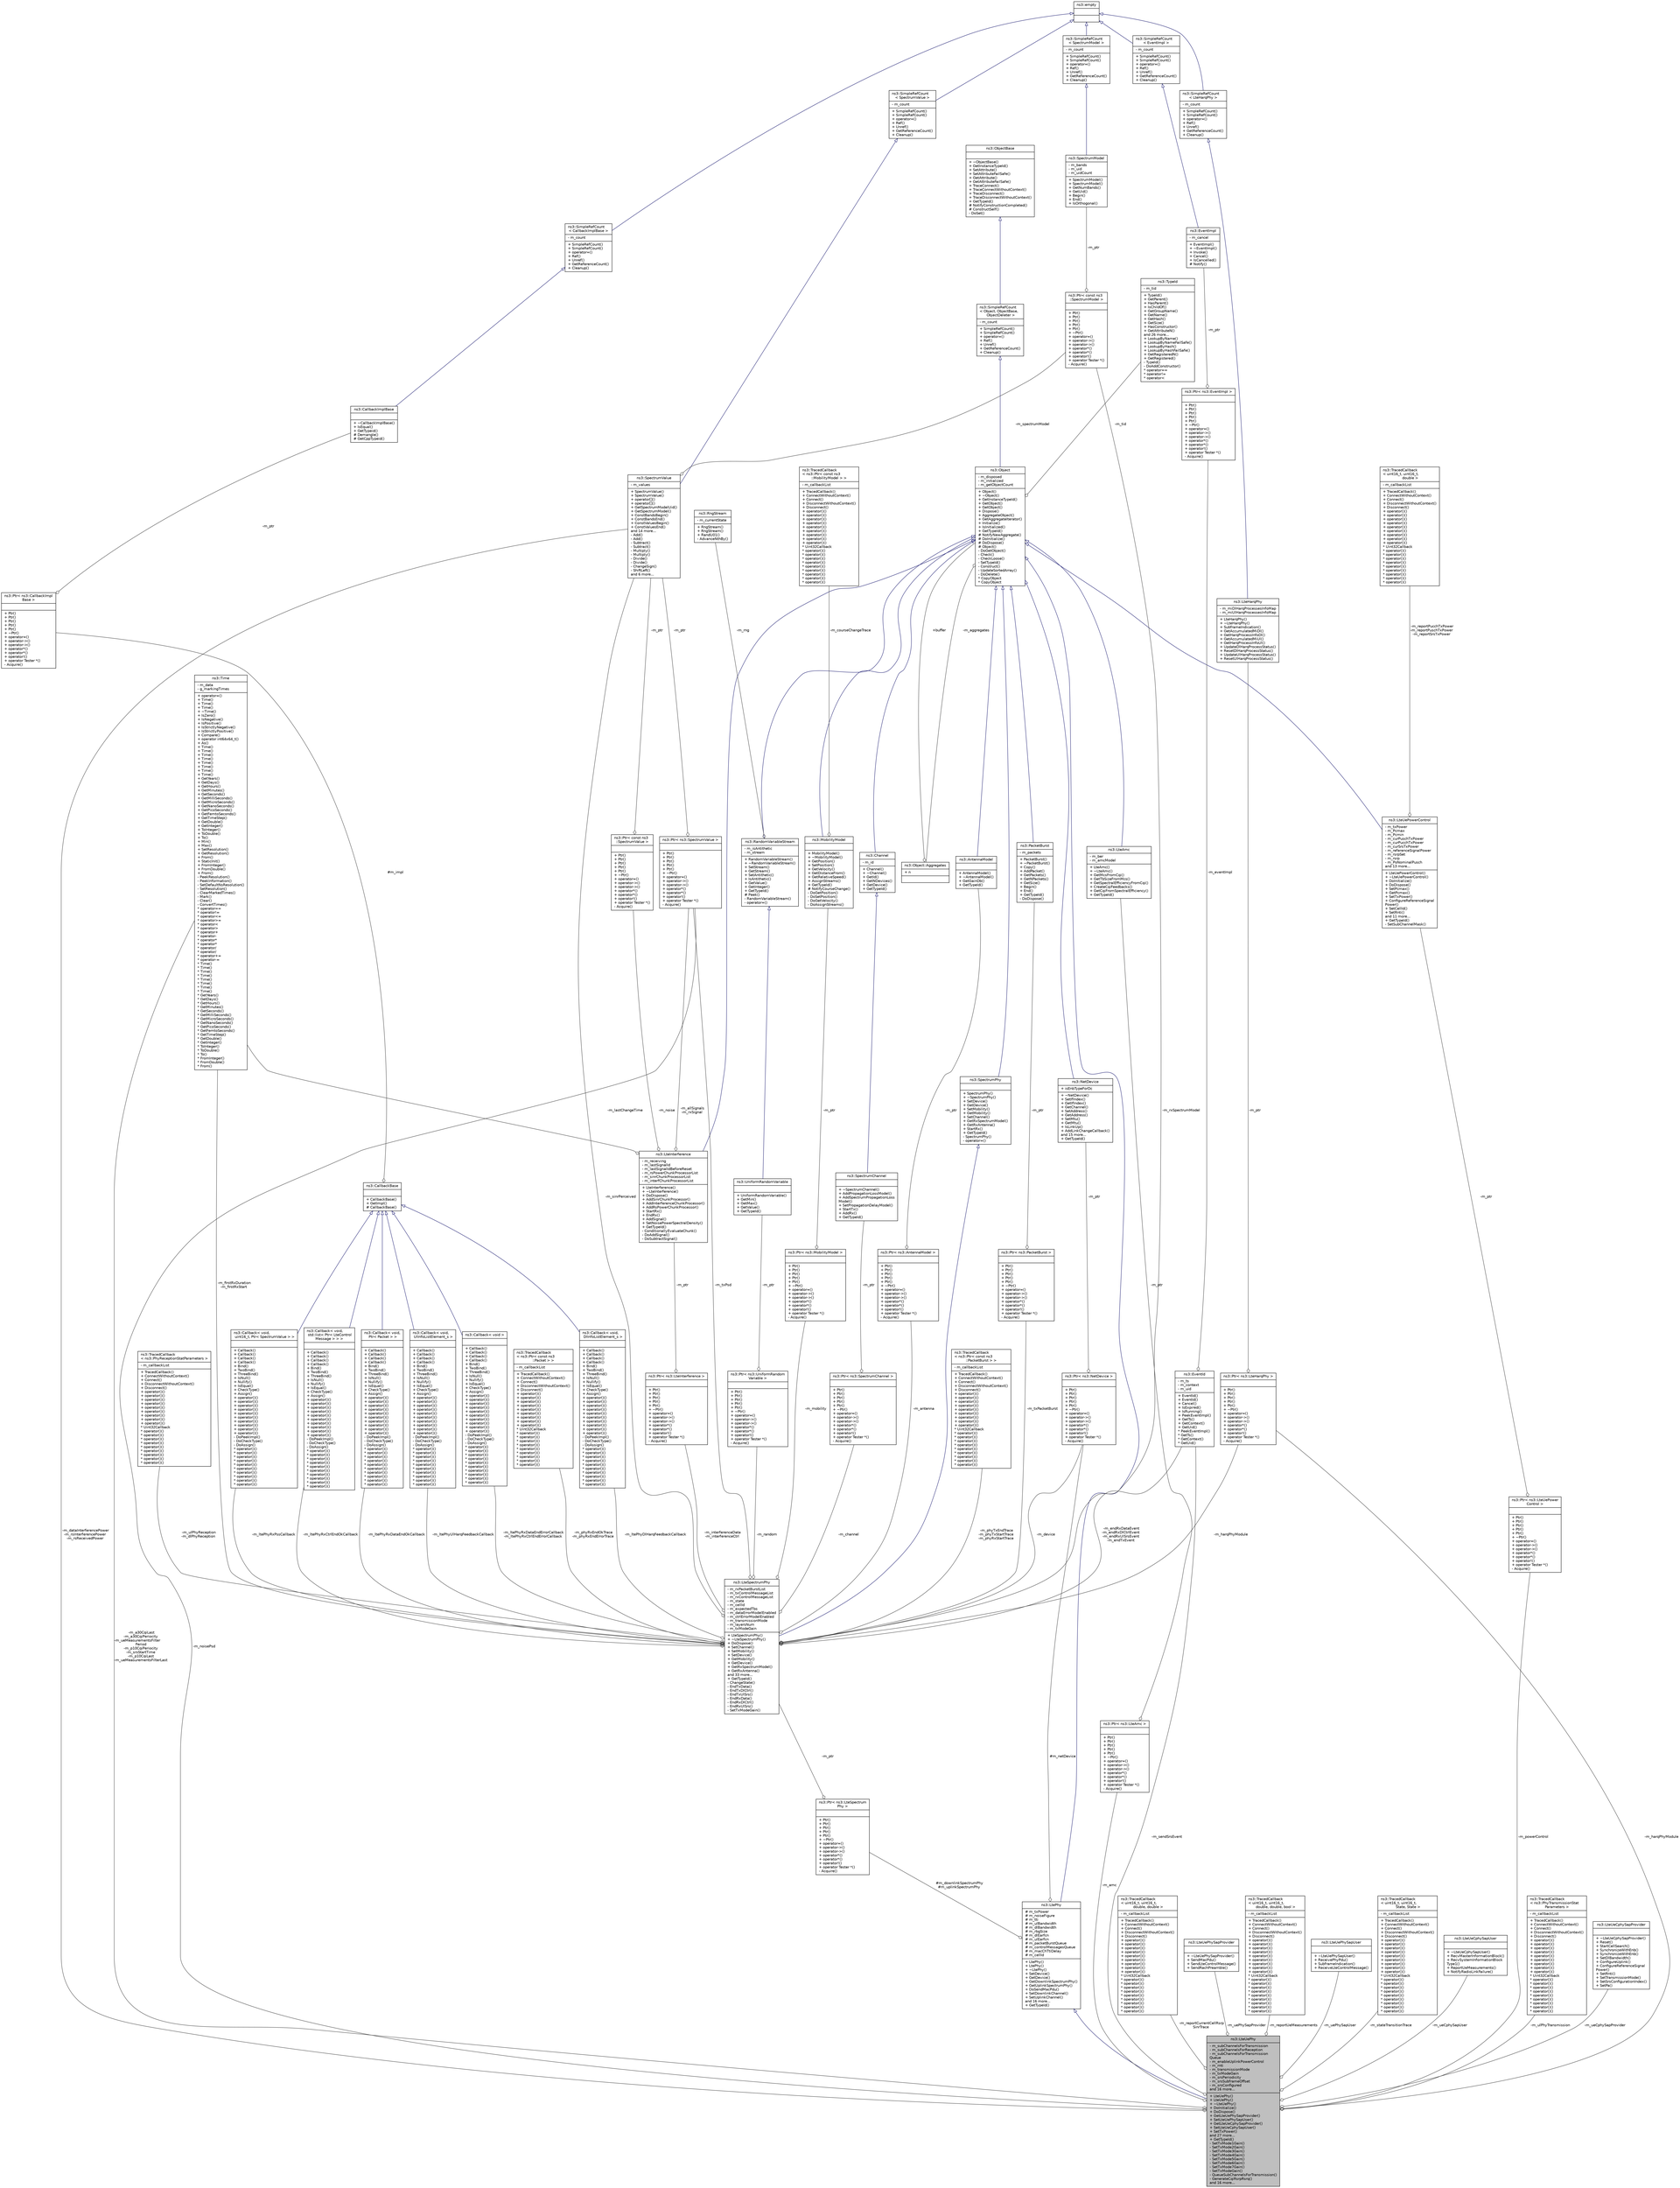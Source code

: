 digraph "ns3::LteUePhy"
{
  edge [fontname="Helvetica",fontsize="10",labelfontname="Helvetica",labelfontsize="10"];
  node [fontname="Helvetica",fontsize="10",shape=record];
  Node1 [label="{ns3::LteUePhy\n|- m_subChannelsForTransmission\l- m_subChannelsForReception\l- m_subChannelsForTransmission\lQueue\l- m_enableUplinkPowerControl\l- m_rnti\l- m_transmissionMode\l- m_txModeGain\l- m_srsPeriodicity\l- m_srsSubframeOffset\l- m_srsConfigured\land 16 more...\l|+ LteUePhy()\l+ LteUePhy()\l+ ~LteUePhy()\l+ DoInitialize()\l+ DoDispose()\l+ GetLteUePhySapProvider()\l+ SetLteUePhySapUser()\l+ GetLteUeCphySapProvider()\l+ SetLteUeCphySapUser()\l+ SetTxPower()\land 27 more...\l+ GetTypeId()\l- SetTxMode1Gain()\l- SetTxMode2Gain()\l- SetTxMode3Gain()\l- SetTxMode4Gain()\l- SetTxMode5Gain()\l- SetTxMode6Gain()\l- SetTxMode7Gain()\l- SetTxModeGain()\l- QueueSubChannelsForTransmission()\l- GenerateCqiRsrpRsrq()\land 16 more...\l}",height=0.2,width=0.4,color="black", fillcolor="grey75", style="filled", fontcolor="black"];
  Node2 -> Node1 [dir="back",color="midnightblue",fontsize="10",style="solid",arrowtail="onormal"];
  Node2 [label="{ns3::LtePhy\n|# m_txPower\l# m_noiseFigure\l# m_tti\l# m_ulBandwidth\l# m_dlBandwidth\l# m_rbgSize\l# m_dlEarfcn\l# m_ulEarfcn\l# m_packetBurstQueue\l# m_controlMessagesQueue\l# m_macChTtiDelay\l# m_cellId\l|+ LtePhy()\l+ LtePhy()\l+ ~LtePhy()\l+ SetDevice()\l+ GetDevice()\l+ GetDownlinkSpectrumPhy()\l+ GetUplinkSpectrumPhy()\l+ DoSendMacPdu()\l+ SetDownlinkChannel()\l+ SetUplinkChannel()\land 16 more...\l+ GetTypeId()\l}",height=0.2,width=0.4,color="black", fillcolor="white", style="filled",URL="$d5/d66/classns3_1_1LtePhy.html"];
  Node3 -> Node2 [dir="back",color="midnightblue",fontsize="10",style="solid",arrowtail="onormal"];
  Node3 [label="{ns3::Object\n|- m_disposed\l- m_initialized\l- m_getObjectCount\l|+ Object()\l+ ~Object()\l+ GetInstanceTypeId()\l+ GetObject()\l+ GetObject()\l+ Dispose()\l+ AggregateObject()\l+ GetAggregateIterator()\l+ Initialize()\l+ IsInitialized()\l+ GetTypeId()\l# NotifyNewAggregate()\l# DoInitialize()\l# DoDispose()\l# Object()\l- DoGetObject()\l- Check()\l- CheckLoose()\l- SetTypeId()\l- Construct()\l- UpdateSortedArray()\l- DoDelete()\l* CopyObject\l* CopyObject\l}",height=0.2,width=0.4,color="black", fillcolor="white", style="filled",URL="$d9/d77/classns3_1_1Object.html",tooltip="A base class which provides memory management and object aggregation. "];
  Node4 -> Node3 [dir="back",color="midnightblue",fontsize="10",style="solid",arrowtail="onormal"];
  Node4 [label="{ns3::SimpleRefCount\l\< Object, ObjectBase,\l ObjectDeleter \>\n|- m_count\l|+ SimpleRefCount()\l+ SimpleRefCount()\l+ operator=()\l+ Ref()\l+ Unref()\l+ GetReferenceCount()\l+ Cleanup()\l}",height=0.2,width=0.4,color="black", fillcolor="white", style="filled",URL="$da/da1/classns3_1_1SimpleRefCount.html"];
  Node5 -> Node4 [dir="back",color="midnightblue",fontsize="10",style="solid",arrowtail="onormal"];
  Node5 [label="{ns3::ObjectBase\n||+ ~ObjectBase()\l+ GetInstanceTypeId()\l+ SetAttribute()\l+ SetAttributeFailSafe()\l+ GetAttribute()\l+ GetAttributeFailSafe()\l+ TraceConnect()\l+ TraceConnectWithoutContext()\l+ TraceDisconnect()\l+ TraceDisconnectWithoutContext()\l+ GetTypeId()\l# NotifyConstructionCompleted()\l# ConstructSelf()\l- DoSet()\l}",height=0.2,width=0.4,color="black", fillcolor="white", style="filled",URL="$d2/dac/classns3_1_1ObjectBase.html",tooltip="Anchor the ns-3 type and attribute system. "];
  Node6 -> Node3 [color="grey25",fontsize="10",style="solid",label=" -m_tid" ,arrowhead="odiamond"];
  Node6 [label="{ns3::TypeId\n|- m_tid\l|+ TypeId()\l+ GetParent()\l+ HasParent()\l+ IsChildOf()\l+ GetGroupName()\l+ GetName()\l+ GetHash()\l+ GetSize()\l+ HasConstructor()\l+ GetAttributeN()\land 26 more...\l+ LookupByName()\l+ LookupByNameFailSafe()\l+ LookupByHash()\l+ LookupByHashFailSafe()\l+ GetRegisteredN()\l+ GetRegistered()\l- TypeId()\l- DoAddConstructor()\l* operator==\l* operator!=\l* operator\<\l}",height=0.2,width=0.4,color="black", fillcolor="white", style="filled",URL="$d6/d11/classns3_1_1TypeId.html",tooltip="a unique identifier for an interface. "];
  Node7 -> Node3 [color="grey25",fontsize="10",style="solid",label=" -m_aggregates" ,arrowhead="odiamond"];
  Node7 [label="{ns3::Object::Aggregates\n|+ n\l|}",height=0.2,width=0.4,color="black", fillcolor="white", style="filled",URL="$d5/de9/structns3_1_1Object_1_1Aggregates.html"];
  Node3 -> Node7 [color="grey25",fontsize="10",style="solid",label=" +buffer" ,arrowhead="odiamond"];
  Node8 -> Node2 [color="grey25",fontsize="10",style="solid",label=" #m_downlinkSpectrumPhy\n#m_uplinkSpectrumPhy" ,arrowhead="odiamond"];
  Node8 [label="{ns3::Ptr\< ns3::LteSpectrum\lPhy \>\n||+ Ptr()\l+ Ptr()\l+ Ptr()\l+ Ptr()\l+ Ptr()\l+ ~Ptr()\l+ operator=()\l+ operator-\>()\l+ operator-\>()\l+ operator*()\l+ operator*()\l+ operator!()\l+ operator Tester *()\l- Acquire()\l}",height=0.2,width=0.4,color="black", fillcolor="white", style="filled",URL="$dc/d90/classns3_1_1Ptr.html"];
  Node9 -> Node8 [color="grey25",fontsize="10",style="solid",label=" -m_ptr" ,arrowhead="odiamond"];
  Node9 [label="{ns3::LteSpectrumPhy\n|- m_rxPacketBurstList\l- m_txControlMessageList\l- m_rxControlMessageList\l- m_state\l- m_cellId\l- m_expectedTbs\l- m_dataErrorModelEnabled\l- m_ctrlErrorModelEnabled\l- m_transmissionMode\l- m_layersNum\l- m_txModeGain\l|+ LteSpectrumPhy()\l+ ~LteSpectrumPhy()\l+ DoDispose()\l+ SetChannel()\l+ SetMobility()\l+ SetDevice()\l+ GetMobility()\l+ GetDevice()\l+ GetRxSpectrumModel()\l+ GetRxAntenna()\land 33 more...\l+ GetTypeId()\l- ChangeState()\l- EndTxData()\l- EndTxDlCtrl()\l- EndTxUlSrs()\l- EndRxData()\l- EndRxDlCtrl()\l- EndRxUlSrs()\l- SetTxModeGain()\l}",height=0.2,width=0.4,color="black", fillcolor="white", style="filled",URL="$de/def/classns3_1_1LteSpectrumPhy.html"];
  Node10 -> Node9 [dir="back",color="midnightblue",fontsize="10",style="solid",arrowtail="onormal"];
  Node10 [label="{ns3::SpectrumPhy\n||+ SpectrumPhy()\l+ ~SpectrumPhy()\l+ SetDevice()\l+ GetDevice()\l+ SetMobility()\l+ GetMobility()\l+ SetChannel()\l+ GetRxSpectrumModel()\l+ GetRxAntenna()\l+ StartRx()\l+ GetTypeId()\l- SpectrumPhy()\l- operator=()\l}",height=0.2,width=0.4,color="black", fillcolor="white", style="filled",URL="$d0/d12/classns3_1_1SpectrumPhy.html"];
  Node3 -> Node10 [dir="back",color="midnightblue",fontsize="10",style="solid",arrowtail="onormal"];
  Node11 -> Node9 [color="grey25",fontsize="10",style="solid",label=" -m_phyRxEndOkTrace\n-m_phyRxEndErrorTrace" ,arrowhead="odiamond"];
  Node11 [label="{ns3::TracedCallback\l\< ns3::Ptr\< const ns3\l::Packet \> \>\n|- m_callbackList\l|+ TracedCallback()\l+ ConnectWithoutContext()\l+ Connect()\l+ DisconnectWithoutContext()\l+ Disconnect()\l+ operator()()\l+ operator()()\l+ operator()()\l+ operator()()\l+ operator()()\l+ operator()()\l+ operator()()\l+ operator()()\l+ operator()()\l* Uint32Callback\l* operator()()\l* operator()()\l* operator()()\l* operator()()\l* operator()()\l* operator()()\l* operator()()\l* operator()()\l* operator()()\l}",height=0.2,width=0.4,color="black", fillcolor="white", style="filled",URL="$df/dec/classns3_1_1TracedCallback.html"];
  Node12 -> Node9 [color="grey25",fontsize="10",style="solid",label=" -m_channel" ,arrowhead="odiamond"];
  Node12 [label="{ns3::Ptr\< ns3::SpectrumChannel \>\n||+ Ptr()\l+ Ptr()\l+ Ptr()\l+ Ptr()\l+ Ptr()\l+ ~Ptr()\l+ operator=()\l+ operator-\>()\l+ operator-\>()\l+ operator*()\l+ operator*()\l+ operator!()\l+ operator Tester *()\l- Acquire()\l}",height=0.2,width=0.4,color="black", fillcolor="white", style="filled",URL="$dc/d90/classns3_1_1Ptr.html"];
  Node13 -> Node12 [color="grey25",fontsize="10",style="solid",label=" -m_ptr" ,arrowhead="odiamond"];
  Node13 [label="{ns3::SpectrumChannel\n||+ ~SpectrumChannel()\l+ AddPropagationLossModel()\l+ AddSpectrumPropagationLoss\lModel()\l+ SetPropagationDelayModel()\l+ StartTx()\l+ AddRx()\l+ GetTypeId()\l}",height=0.2,width=0.4,color="black", fillcolor="white", style="filled",URL="$d9/d59/classns3_1_1SpectrumChannel.html"];
  Node14 -> Node13 [dir="back",color="midnightblue",fontsize="10",style="solid",arrowtail="onormal"];
  Node14 [label="{ns3::Channel\n|- m_id\l|+ Channel()\l+ ~Channel()\l+ GetId()\l+ GetNDevices()\l+ GetDevice()\l+ GetTypeId()\l}",height=0.2,width=0.4,color="black", fillcolor="white", style="filled",URL="$d4/d67/classns3_1_1Channel.html",tooltip="Abstract Channel Base Class. "];
  Node3 -> Node14 [dir="back",color="midnightblue",fontsize="10",style="solid",arrowtail="onormal"];
  Node15 -> Node9 [color="grey25",fontsize="10",style="solid",label=" -m_mobility" ,arrowhead="odiamond"];
  Node15 [label="{ns3::Ptr\< ns3::MobilityModel \>\n||+ Ptr()\l+ Ptr()\l+ Ptr()\l+ Ptr()\l+ Ptr()\l+ ~Ptr()\l+ operator=()\l+ operator-\>()\l+ operator-\>()\l+ operator*()\l+ operator*()\l+ operator!()\l+ operator Tester *()\l- Acquire()\l}",height=0.2,width=0.4,color="black", fillcolor="white", style="filled",URL="$dc/d90/classns3_1_1Ptr.html"];
  Node16 -> Node15 [color="grey25",fontsize="10",style="solid",label=" -m_ptr" ,arrowhead="odiamond"];
  Node16 [label="{ns3::MobilityModel\n||+ MobilityModel()\l+ ~MobilityModel()\l+ GetPosition()\l+ SetPosition()\l+ GetVelocity()\l+ GetDistanceFrom()\l+ GetRelativeSpeed()\l+ AssignStreams()\l+ GetTypeId()\l# NotifyCourseChange()\l- DoGetPosition()\l- DoSetPosition()\l- DoGetVelocity()\l- DoAssignStreams()\l}",height=0.2,width=0.4,color="black", fillcolor="white", style="filled",URL="$d4/dc5/classns3_1_1MobilityModel.html",tooltip="Keep track of the current position and velocity of an object. "];
  Node3 -> Node16 [dir="back",color="midnightblue",fontsize="10",style="solid",arrowtail="onormal"];
  Node17 -> Node16 [color="grey25",fontsize="10",style="solid",label=" -m_courseChangeTrace" ,arrowhead="odiamond"];
  Node17 [label="{ns3::TracedCallback\l\< ns3::Ptr\< const ns3\l::MobilityModel \> \>\n|- m_callbackList\l|+ TracedCallback()\l+ ConnectWithoutContext()\l+ Connect()\l+ DisconnectWithoutContext()\l+ Disconnect()\l+ operator()()\l+ operator()()\l+ operator()()\l+ operator()()\l+ operator()()\l+ operator()()\l+ operator()()\l+ operator()()\l+ operator()()\l* Uint32Callback\l* operator()()\l* operator()()\l* operator()()\l* operator()()\l* operator()()\l* operator()()\l* operator()()\l* operator()()\l* operator()()\l}",height=0.2,width=0.4,color="black", fillcolor="white", style="filled",URL="$df/dec/classns3_1_1TracedCallback.html"];
  Node18 -> Node9 [color="grey25",fontsize="10",style="solid",label=" -m_antenna" ,arrowhead="odiamond"];
  Node18 [label="{ns3::Ptr\< ns3::AntennaModel \>\n||+ Ptr()\l+ Ptr()\l+ Ptr()\l+ Ptr()\l+ Ptr()\l+ ~Ptr()\l+ operator=()\l+ operator-\>()\l+ operator-\>()\l+ operator*()\l+ operator*()\l+ operator!()\l+ operator Tester *()\l- Acquire()\l}",height=0.2,width=0.4,color="black", fillcolor="white", style="filled",URL="$dc/d90/classns3_1_1Ptr.html"];
  Node19 -> Node18 [color="grey25",fontsize="10",style="solid",label=" -m_ptr" ,arrowhead="odiamond"];
  Node19 [label="{ns3::AntennaModel\n||+ AntennaModel()\l+ ~AntennaModel()\l+ GetGainDb()\l+ GetTypeId()\l}",height=0.2,width=0.4,color="black", fillcolor="white", style="filled",URL="$df/d1c/classns3_1_1AntennaModel.html",tooltip="interface for antenna radiation pattern models "];
  Node3 -> Node19 [dir="back",color="midnightblue",fontsize="10",style="solid",arrowtail="onormal"];
  Node20 -> Node9 [color="grey25",fontsize="10",style="solid",label=" -m_ltePhyRxPssCallback" ,arrowhead="odiamond"];
  Node20 [label="{ns3::Callback\< void,\l uint16_t, Ptr\< SpectrumValue \> \>\n||+ Callback()\l+ Callback()\l+ Callback()\l+ Callback()\l+ Bind()\l+ TwoBind()\l+ ThreeBind()\l+ IsNull()\l+ Nullify()\l+ IsEqual()\l+ CheckType()\l+ Assign()\l+ operator()()\l+ operator()()\l+ operator()()\l+ operator()()\l+ operator()()\l+ operator()()\l+ operator()()\l+ operator()()\l+ operator()()\l+ operator()()\l- DoPeekImpl()\l- DoCheckType()\l- DoAssign()\l* operator()()\l* operator()()\l* operator()()\l* operator()()\l* operator()()\l* operator()()\l* operator()()\l* operator()()\l* operator()()\l* operator()()\l}",height=0.2,width=0.4,color="black", fillcolor="white", style="filled",URL="$d1/d48/classns3_1_1Callback.html"];
  Node21 -> Node20 [dir="back",color="midnightblue",fontsize="10",style="solid",arrowtail="onormal"];
  Node21 [label="{ns3::CallbackBase\n||+ CallbackBase()\l+ GetImpl()\l# CallbackBase()\l}",height=0.2,width=0.4,color="black", fillcolor="white", style="filled",URL="$d7/db5/classns3_1_1CallbackBase.html"];
  Node22 -> Node21 [color="grey25",fontsize="10",style="solid",label=" #m_impl" ,arrowhead="odiamond"];
  Node22 [label="{ns3::Ptr\< ns3::CallbackImpl\lBase \>\n||+ Ptr()\l+ Ptr()\l+ Ptr()\l+ Ptr()\l+ Ptr()\l+ ~Ptr()\l+ operator=()\l+ operator-\>()\l+ operator-\>()\l+ operator*()\l+ operator*()\l+ operator!()\l+ operator Tester *()\l- Acquire()\l}",height=0.2,width=0.4,color="black", fillcolor="white", style="filled",URL="$dc/d90/classns3_1_1Ptr.html"];
  Node23 -> Node22 [color="grey25",fontsize="10",style="solid",label=" -m_ptr" ,arrowhead="odiamond"];
  Node23 [label="{ns3::CallbackImplBase\n||+ ~CallbackImplBase()\l+ IsEqual()\l+ GetTypeid()\l# Demangle()\l# GetCppTypeid()\l}",height=0.2,width=0.4,color="black", fillcolor="white", style="filled",URL="$d3/dfa/classns3_1_1CallbackImplBase.html"];
  Node24 -> Node23 [dir="back",color="midnightblue",fontsize="10",style="solid",arrowtail="onormal"];
  Node24 [label="{ns3::SimpleRefCount\l\< CallbackImplBase \>\n|- m_count\l|+ SimpleRefCount()\l+ SimpleRefCount()\l+ operator=()\l+ Ref()\l+ Unref()\l+ GetReferenceCount()\l+ Cleanup()\l}",height=0.2,width=0.4,color="black", fillcolor="white", style="filled",URL="$da/da1/classns3_1_1SimpleRefCount.html"];
  Node25 -> Node24 [dir="back",color="midnightblue",fontsize="10",style="solid",arrowtail="onormal"];
  Node25 [label="{ns3::empty\n||}",height=0.2,width=0.4,color="black", fillcolor="white", style="filled",URL="$d9/d6a/classns3_1_1empty.html",tooltip="make Callback use a separate empty type "];
  Node26 -> Node9 [color="grey25",fontsize="10",style="solid",label=" -m_endRxDataEvent\n-m_endRxDlCtrlEvent\n-m_endRxUlSrsEvent\n-m_endTxEvent" ,arrowhead="odiamond"];
  Node26 [label="{ns3::EventId\n|- m_ts\l- m_context\l- m_uid\l|+ EventId()\l+ EventId()\l+ Cancel()\l+ IsExpired()\l+ IsRunning()\l+ PeekEventImpl()\l+ GetTs()\l+ GetContext()\l+ GetUid()\l* PeekEventImpl()\l* GetTs()\l* GetContext()\l* GetUid()\l}",height=0.2,width=0.4,color="black", fillcolor="white", style="filled",URL="$d1/df8/classns3_1_1EventId.html",tooltip="An identifier for simulation events. "];
  Node27 -> Node26 [color="grey25",fontsize="10",style="solid",label=" -m_eventImpl" ,arrowhead="odiamond"];
  Node27 [label="{ns3::Ptr\< ns3::EventImpl \>\n||+ Ptr()\l+ Ptr()\l+ Ptr()\l+ Ptr()\l+ Ptr()\l+ ~Ptr()\l+ operator=()\l+ operator-\>()\l+ operator-\>()\l+ operator*()\l+ operator*()\l+ operator!()\l+ operator Tester *()\l- Acquire()\l}",height=0.2,width=0.4,color="black", fillcolor="white", style="filled",URL="$dc/d90/classns3_1_1Ptr.html"];
  Node28 -> Node27 [color="grey25",fontsize="10",style="solid",label=" -m_ptr" ,arrowhead="odiamond"];
  Node28 [label="{ns3::EventImpl\n|- m_cancel\l|+ EventImpl()\l+ ~EventImpl()\l+ Invoke()\l+ Cancel()\l+ IsCancelled()\l# Notify()\l}",height=0.2,width=0.4,color="black", fillcolor="white", style="filled",URL="$da/def/classns3_1_1EventImpl.html",tooltip="A simulation event. "];
  Node29 -> Node28 [dir="back",color="midnightblue",fontsize="10",style="solid",arrowtail="onormal"];
  Node29 [label="{ns3::SimpleRefCount\l\< EventImpl \>\n|- m_count\l|+ SimpleRefCount()\l+ SimpleRefCount()\l+ operator=()\l+ Ref()\l+ Unref()\l+ GetReferenceCount()\l+ Cleanup()\l}",height=0.2,width=0.4,color="black", fillcolor="white", style="filled",URL="$da/da1/classns3_1_1SimpleRefCount.html"];
  Node25 -> Node29 [dir="back",color="midnightblue",fontsize="10",style="solid",arrowtail="onormal"];
  Node30 -> Node9 [color="grey25",fontsize="10",style="solid",label=" -m_device" ,arrowhead="odiamond"];
  Node30 [label="{ns3::Ptr\< ns3::NetDevice \>\n||+ Ptr()\l+ Ptr()\l+ Ptr()\l+ Ptr()\l+ Ptr()\l+ ~Ptr()\l+ operator=()\l+ operator-\>()\l+ operator-\>()\l+ operator*()\l+ operator*()\l+ operator!()\l+ operator Tester *()\l- Acquire()\l}",height=0.2,width=0.4,color="black", fillcolor="white", style="filled",URL="$dc/d90/classns3_1_1Ptr.html"];
  Node31 -> Node30 [color="grey25",fontsize="10",style="solid",label=" -m_ptr" ,arrowhead="odiamond"];
  Node31 [label="{ns3::NetDevice\n|+ isEnbTypeForDc\l|+ ~NetDevice()\l+ SetIfIndex()\l+ GetIfIndex()\l+ GetChannel()\l+ SetAddress()\l+ GetAddress()\l+ SetMtu()\l+ GetMtu()\l+ IsLinkUp()\l+ AddLinkChangeCallback()\land 15 more...\l+ GetTypeId()\l}",height=0.2,width=0.4,color="black", fillcolor="white", style="filled",URL="$d9/dac/classns3_1_1NetDevice.html",tooltip="Network layer to device interface. "];
  Node3 -> Node31 [dir="back",color="midnightblue",fontsize="10",style="solid",arrowtail="onormal"];
  Node32 -> Node9 [color="grey25",fontsize="10",style="solid",label=" -m_firstRxDuration\n-m_firstRxStart" ,arrowhead="odiamond"];
  Node32 [label="{ns3::Time\n|- m_data\l- g_markingTimes\l|+ operator=()\l+ Time()\l+ Time()\l+ Time()\l+ ~Time()\l+ IsZero()\l+ IsNegative()\l+ IsPositive()\l+ IsStrictlyNegative()\l+ IsStrictlyPositive()\l+ Compare()\l+ operator int64x64_t()\l+ As()\l+ Time()\l+ Time()\l+ Time()\l+ Time()\l+ Time()\l+ Time()\l+ Time()\l+ Time()\l+ GetYears()\l+ GetDays()\l+ GetHours()\l+ GetMinutes()\l+ GetSeconds()\l+ GetMilliSeconds()\l+ GetMicroSeconds()\l+ GetNanoSeconds()\l+ GetPicoSeconds()\l+ GetFemtoSeconds()\l+ GetTimeStep()\l+ GetDouble()\l+ GetInteger()\l+ ToInteger()\l+ ToDouble()\l+ To()\l+ Min()\l+ Max()\l+ SetResolution()\l+ GetResolution()\l+ From()\l+ StaticInit()\l+ FromInteger()\l+ FromDouble()\l+ From()\l- PeekResolution()\l- PeekInformation()\l- SetDefaultNsResolution()\l- SetResolution()\l- ClearMarkedTimes()\l- Mark()\l- Clear()\l- ConvertTimes()\l* operator==\l* operator!=\l* operator\<=\l* operator\>=\l* operator\<\l* operator\>\l* operator+\l* operator-\l* operator*\l* operator*\l* operator/\l* operator/\l* operator+=\l* operator-=\l* Time()\l* Time()\l* Time()\l* Time()\l* Time()\l* Time()\l* Time()\l* Time()\l* GetYears()\l* GetDays()\l* GetHours()\l* GetMinutes()\l* GetSeconds()\l* GetMilliSeconds()\l* GetMicroSeconds()\l* GetNanoSeconds()\l* GetPicoSeconds()\l* GetFemtoSeconds()\l* GetTimeStep()\l* GetDouble()\l* GetInteger()\l* ToInteger()\l* ToDouble()\l* To()\l* FromInteger()\l* FromDouble()\l* From()\l}",height=0.2,width=0.4,color="black", fillcolor="white", style="filled",URL="$dc/d04/classns3_1_1Time.html",tooltip="Simulation virtual time values and global simulation resolution. "];
  Node33 -> Node9 [color="grey25",fontsize="10",style="solid",label=" -m_ltePhyRxDataEndErrorCallback\n-m_ltePhyRxCtrlEndErrorCallback" ,arrowhead="odiamond"];
  Node33 [label="{ns3::Callback\< void \>\n||+ Callback()\l+ Callback()\l+ Callback()\l+ Callback()\l+ Bind()\l+ TwoBind()\l+ ThreeBind()\l+ IsNull()\l+ Nullify()\l+ IsEqual()\l+ CheckType()\l+ Assign()\l+ operator()()\l+ operator()()\l+ operator()()\l+ operator()()\l+ operator()()\l+ operator()()\l+ operator()()\l+ operator()()\l+ operator()()\l+ operator()()\l- DoPeekImpl()\l- DoCheckType()\l- DoAssign()\l* operator()()\l* operator()()\l* operator()()\l* operator()()\l* operator()()\l* operator()()\l* operator()()\l* operator()()\l* operator()()\l* operator()()\l}",height=0.2,width=0.4,color="black", fillcolor="white", style="filled",URL="$d1/d48/classns3_1_1Callback.html"];
  Node21 -> Node33 [dir="back",color="midnightblue",fontsize="10",style="solid",arrowtail="onormal"];
  Node34 -> Node9 [color="grey25",fontsize="10",style="solid",label=" -m_sinrPerceived" ,arrowhead="odiamond"];
  Node34 [label="{ns3::SpectrumValue\n|- m_values\l|+ SpectrumValue()\l+ SpectrumValue()\l+ operator[]()\l+ operator[]()\l+ GetSpectrumModelUid()\l+ GetSpectrumModel()\l+ ConstBandsBegin()\l+ ConstBandsEnd()\l+ ConstValuesBegin()\l+ ConstValuesEnd()\land 14 more...\l- Add()\l- Add()\l- Subtract()\l- Subtract()\l- Multiply()\l- Multiply()\l- Divide()\l- Divide()\l- ChangeSign()\l- ShiftLeft()\land 6 more...\l}",height=0.2,width=0.4,color="black", fillcolor="white", style="filled",URL="$d5/d6e/classns3_1_1SpectrumValue.html",tooltip="Set of values corresponding to a given SpectrumModel. "];
  Node35 -> Node34 [dir="back",color="midnightblue",fontsize="10",style="solid",arrowtail="onormal"];
  Node35 [label="{ns3::SimpleRefCount\l\< SpectrumValue \>\n|- m_count\l|+ SimpleRefCount()\l+ SimpleRefCount()\l+ operator=()\l+ Ref()\l+ Unref()\l+ GetReferenceCount()\l+ Cleanup()\l}",height=0.2,width=0.4,color="black", fillcolor="white", style="filled",URL="$da/da1/classns3_1_1SimpleRefCount.html"];
  Node25 -> Node35 [dir="back",color="midnightblue",fontsize="10",style="solid",arrowtail="onormal"];
  Node36 -> Node34 [color="grey25",fontsize="10",style="solid",label=" -m_spectrumModel" ,arrowhead="odiamond"];
  Node36 [label="{ns3::Ptr\< const ns3\l::SpectrumModel \>\n||+ Ptr()\l+ Ptr()\l+ Ptr()\l+ Ptr()\l+ Ptr()\l+ ~Ptr()\l+ operator=()\l+ operator-\>()\l+ operator-\>()\l+ operator*()\l+ operator*()\l+ operator!()\l+ operator Tester *()\l- Acquire()\l}",height=0.2,width=0.4,color="black", fillcolor="white", style="filled",URL="$dc/d90/classns3_1_1Ptr.html"];
  Node37 -> Node36 [color="grey25",fontsize="10",style="solid",label=" -m_ptr" ,arrowhead="odiamond"];
  Node37 [label="{ns3::SpectrumModel\n|- m_bands\l- m_uid\l- m_uidCount\l|+ SpectrumModel()\l+ SpectrumModel()\l+ GetNumBands()\l+ GetUid()\l+ Begin()\l+ End()\l+ IsOrthogonal()\l}",height=0.2,width=0.4,color="black", fillcolor="white", style="filled",URL="$d2/da4/classns3_1_1SpectrumModel.html"];
  Node38 -> Node37 [dir="back",color="midnightblue",fontsize="10",style="solid",arrowtail="onormal"];
  Node38 [label="{ns3::SimpleRefCount\l\< SpectrumModel \>\n|- m_count\l|+ SimpleRefCount()\l+ SimpleRefCount()\l+ operator=()\l+ Ref()\l+ Unref()\l+ GetReferenceCount()\l+ Cleanup()\l}",height=0.2,width=0.4,color="black", fillcolor="white", style="filled",URL="$da/da1/classns3_1_1SimpleRefCount.html"];
  Node25 -> Node38 [dir="back",color="midnightblue",fontsize="10",style="solid",arrowtail="onormal"];
  Node39 -> Node9 [color="grey25",fontsize="10",style="solid",label=" -m_txPsd" ,arrowhead="odiamond"];
  Node39 [label="{ns3::Ptr\< ns3::SpectrumValue \>\n||+ Ptr()\l+ Ptr()\l+ Ptr()\l+ Ptr()\l+ Ptr()\l+ ~Ptr()\l+ operator=()\l+ operator-\>()\l+ operator-\>()\l+ operator*()\l+ operator*()\l+ operator!()\l+ operator Tester *()\l- Acquire()\l}",height=0.2,width=0.4,color="black", fillcolor="white", style="filled",URL="$dc/d90/classns3_1_1Ptr.html"];
  Node34 -> Node39 [color="grey25",fontsize="10",style="solid",label=" -m_ptr" ,arrowhead="odiamond"];
  Node40 -> Node9 [color="grey25",fontsize="10",style="solid",label=" -m_ltePhyUlHarqFeedbackCallback" ,arrowhead="odiamond"];
  Node40 [label="{ns3::Callback\< void,\l UlInfoListElement_s \>\n||+ Callback()\l+ Callback()\l+ Callback()\l+ Callback()\l+ Bind()\l+ TwoBind()\l+ ThreeBind()\l+ IsNull()\l+ Nullify()\l+ IsEqual()\l+ CheckType()\l+ Assign()\l+ operator()()\l+ operator()()\l+ operator()()\l+ operator()()\l+ operator()()\l+ operator()()\l+ operator()()\l+ operator()()\l+ operator()()\l+ operator()()\l- DoPeekImpl()\l- DoCheckType()\l- DoAssign()\l* operator()()\l* operator()()\l* operator()()\l* operator()()\l* operator()()\l* operator()()\l* operator()()\l* operator()()\l* operator()()\l* operator()()\l}",height=0.2,width=0.4,color="black", fillcolor="white", style="filled",URL="$d1/d48/classns3_1_1Callback.html"];
  Node21 -> Node40 [dir="back",color="midnightblue",fontsize="10",style="solid",arrowtail="onormal"];
  Node41 -> Node9 [color="grey25",fontsize="10",style="solid",label=" -m_interferenceData\n-m_interferenceCtrl" ,arrowhead="odiamond"];
  Node41 [label="{ns3::Ptr\< ns3::LteInterference \>\n||+ Ptr()\l+ Ptr()\l+ Ptr()\l+ Ptr()\l+ Ptr()\l+ ~Ptr()\l+ operator=()\l+ operator-\>()\l+ operator-\>()\l+ operator*()\l+ operator*()\l+ operator!()\l+ operator Tester *()\l- Acquire()\l}",height=0.2,width=0.4,color="black", fillcolor="white", style="filled",URL="$dc/d90/classns3_1_1Ptr.html"];
  Node42 -> Node41 [color="grey25",fontsize="10",style="solid",label=" -m_ptr" ,arrowhead="odiamond"];
  Node42 [label="{ns3::LteInterference\n|- m_receiving\l- m_lastSignalId\l- m_lastSignalIdBeforeReset\l- m_rsPowerChunkProcessorList\l- m_sinrChunkProcessorList\l- m_interfChunkProcessorList\l|+ LteInterference()\l+ ~LteInterference()\l+ DoDispose()\l+ AddSinrChunkProcessor()\l+ AddInterferenceChunkProcessor()\l+ AddRsPowerChunkProcessor()\l+ StartRx()\l+ EndRx()\l+ AddSignal()\l+ SetNoisePowerSpectralDensity()\l+ GetTypeId()\l- ConditionallyEvaluateChunk()\l- DoAddSignal()\l- DoSubtractSignal()\l}",height=0.2,width=0.4,color="black", fillcolor="white", style="filled",URL="$da/d0b/classns3_1_1LteInterference.html"];
  Node3 -> Node42 [dir="back",color="midnightblue",fontsize="10",style="solid",arrowtail="onormal"];
  Node32 -> Node42 [color="grey25",fontsize="10",style="solid",label=" -m_lastChangeTime" ,arrowhead="odiamond"];
  Node43 -> Node42 [color="grey25",fontsize="10",style="solid",label=" -m_noise" ,arrowhead="odiamond"];
  Node43 [label="{ns3::Ptr\< const ns3\l::SpectrumValue \>\n||+ Ptr()\l+ Ptr()\l+ Ptr()\l+ Ptr()\l+ Ptr()\l+ ~Ptr()\l+ operator=()\l+ operator-\>()\l+ operator-\>()\l+ operator*()\l+ operator*()\l+ operator!()\l+ operator Tester *()\l- Acquire()\l}",height=0.2,width=0.4,color="black", fillcolor="white", style="filled",URL="$dc/d90/classns3_1_1Ptr.html"];
  Node34 -> Node43 [color="grey25",fontsize="10",style="solid",label=" -m_ptr" ,arrowhead="odiamond"];
  Node39 -> Node42 [color="grey25",fontsize="10",style="solid",label=" -m_allSignals\n-m_rxSignal" ,arrowhead="odiamond"];
  Node36 -> Node9 [color="grey25",fontsize="10",style="solid",label=" -m_rxSpectrumModel" ,arrowhead="odiamond"];
  Node44 -> Node9 [color="grey25",fontsize="10",style="solid",label=" -m_random" ,arrowhead="odiamond"];
  Node44 [label="{ns3::Ptr\< ns3::UniformRandom\lVariable \>\n||+ Ptr()\l+ Ptr()\l+ Ptr()\l+ Ptr()\l+ Ptr()\l+ ~Ptr()\l+ operator=()\l+ operator-\>()\l+ operator-\>()\l+ operator*()\l+ operator*()\l+ operator!()\l+ operator Tester *()\l- Acquire()\l}",height=0.2,width=0.4,color="black", fillcolor="white", style="filled",URL="$dc/d90/classns3_1_1Ptr.html"];
  Node45 -> Node44 [color="grey25",fontsize="10",style="solid",label=" -m_ptr" ,arrowhead="odiamond"];
  Node45 [label="{ns3::UniformRandomVariable\n||+ UniformRandomVariable()\l+ GetMin()\l+ GetMax()\l+ GetValue()\l+ GetTypeId()\l}",height=0.2,width=0.4,color="black", fillcolor="white", style="filled",URL="$d0/d5b/classns3_1_1UniformRandomVariable.html",tooltip="The uniform distribution Random Number Generator (RNG). "];
  Node46 -> Node45 [dir="back",color="midnightblue",fontsize="10",style="solid",arrowtail="onormal"];
  Node46 [label="{ns3::RandomVariableStream\n|- m_isAntithetic\l- m_stream\l|+ RandomVariableStream()\l+ ~RandomVariableStream()\l+ SetStream()\l+ GetStream()\l+ SetAntithetic()\l+ IsAntithetic()\l+ GetValue()\l+ GetInteger()\l+ GetTypeId()\l# Peek()\l- RandomVariableStream()\l- operator=()\l}",height=0.2,width=0.4,color="black", fillcolor="white", style="filled",URL="$dc/daa/classns3_1_1RandomVariableStream.html",tooltip="The basic uniform Random Number Generator (RNG). "];
  Node3 -> Node46 [dir="back",color="midnightblue",fontsize="10",style="solid",arrowtail="onormal"];
  Node47 -> Node46 [color="grey25",fontsize="10",style="solid",label=" -m_rng" ,arrowhead="odiamond"];
  Node47 [label="{ns3::RngStream\n|- m_currentState\l|+ RngStream()\l+ RngStream()\l+ RandU01()\l- AdvanceNthBy()\l}",height=0.2,width=0.4,color="black", fillcolor="white", style="filled",URL="$da/d35/classns3_1_1RngStream.html",tooltip="Combined Multiple-Recursive Generator MRG32k3a. "];
  Node48 -> Node9 [color="grey25",fontsize="10",style="solid",label=" -m_ltePhyDlHarqFeedbackCallback" ,arrowhead="odiamond"];
  Node48 [label="{ns3::Callback\< void,\l DlInfoListElement_s \>\n||+ Callback()\l+ Callback()\l+ Callback()\l+ Callback()\l+ Bind()\l+ TwoBind()\l+ ThreeBind()\l+ IsNull()\l+ Nullify()\l+ IsEqual()\l+ CheckType()\l+ Assign()\l+ operator()()\l+ operator()()\l+ operator()()\l+ operator()()\l+ operator()()\l+ operator()()\l+ operator()()\l+ operator()()\l+ operator()()\l+ operator()()\l- DoPeekImpl()\l- DoCheckType()\l- DoAssign()\l* operator()()\l* operator()()\l* operator()()\l* operator()()\l* operator()()\l* operator()()\l* operator()()\l* operator()()\l* operator()()\l* operator()()\l}",height=0.2,width=0.4,color="black", fillcolor="white", style="filled",URL="$d1/d48/classns3_1_1Callback.html"];
  Node21 -> Node48 [dir="back",color="midnightblue",fontsize="10",style="solid",arrowtail="onormal"];
  Node49 -> Node9 [color="grey25",fontsize="10",style="solid",label=" -m_harqPhyModule" ,arrowhead="odiamond"];
  Node49 [label="{ns3::Ptr\< ns3::LteHarqPhy \>\n||+ Ptr()\l+ Ptr()\l+ Ptr()\l+ Ptr()\l+ Ptr()\l+ ~Ptr()\l+ operator=()\l+ operator-\>()\l+ operator-\>()\l+ operator*()\l+ operator*()\l+ operator!()\l+ operator Tester *()\l- Acquire()\l}",height=0.2,width=0.4,color="black", fillcolor="white", style="filled",URL="$dc/d90/classns3_1_1Ptr.html"];
  Node50 -> Node49 [color="grey25",fontsize="10",style="solid",label=" -m_ptr" ,arrowhead="odiamond"];
  Node50 [label="{ns3::LteHarqPhy\n|- m_miDlHarqProcessesInfoMap\l- m_miUlHarqProcessesInfoMap\l|+ LteHarqPhy()\l+ ~LteHarqPhy()\l+ SubframeIndication()\l+ GetAccumulatedMiDl()\l+ GetHarqProcessInfoDl()\l+ GetAccumulatedMiUl()\l+ GetHarqProcessInfoUl()\l+ UpdateDlHarqProcessStatus()\l+ ResetDlHarqProcessStatus()\l+ UpdateUlHarqProcessStatus()\l+ ResetUlHarqProcessStatus()\l}",height=0.2,width=0.4,color="black", fillcolor="white", style="filled",URL="$d7/dfd/classns3_1_1LteHarqPhy.html",tooltip="The LteHarqPhy class implements the HARQ functionalities related to PHY layer (i.e., decodification buffers for incremental redundancy managment) "];
  Node51 -> Node50 [dir="back",color="midnightblue",fontsize="10",style="solid",arrowtail="onormal"];
  Node51 [label="{ns3::SimpleRefCount\l\< LteHarqPhy \>\n|- m_count\l|+ SimpleRefCount()\l+ SimpleRefCount()\l+ operator=()\l+ Ref()\l+ Unref()\l+ GetReferenceCount()\l+ Cleanup()\l}",height=0.2,width=0.4,color="black", fillcolor="white", style="filled",URL="$da/da1/classns3_1_1SimpleRefCount.html"];
  Node25 -> Node51 [dir="back",color="midnightblue",fontsize="10",style="solid",arrowtail="onormal"];
  Node52 -> Node9 [color="grey25",fontsize="10",style="solid",label=" -m_phyTxEndTrace\n-m_phyTxStartTrace\n-m_phyRxStartTrace" ,arrowhead="odiamond"];
  Node52 [label="{ns3::TracedCallback\l\< ns3::Ptr\< const ns3\l::PacketBurst \> \>\n|- m_callbackList\l|+ TracedCallback()\l+ ConnectWithoutContext()\l+ Connect()\l+ DisconnectWithoutContext()\l+ Disconnect()\l+ operator()()\l+ operator()()\l+ operator()()\l+ operator()()\l+ operator()()\l+ operator()()\l+ operator()()\l+ operator()()\l+ operator()()\l* Uint32Callback\l* operator()()\l* operator()()\l* operator()()\l* operator()()\l* operator()()\l* operator()()\l* operator()()\l* operator()()\l* operator()()\l}",height=0.2,width=0.4,color="black", fillcolor="white", style="filled",URL="$df/dec/classns3_1_1TracedCallback.html"];
  Node53 -> Node9 [color="grey25",fontsize="10",style="solid",label=" -m_txPacketBurst" ,arrowhead="odiamond"];
  Node53 [label="{ns3::Ptr\< ns3::PacketBurst \>\n||+ Ptr()\l+ Ptr()\l+ Ptr()\l+ Ptr()\l+ Ptr()\l+ ~Ptr()\l+ operator=()\l+ operator-\>()\l+ operator-\>()\l+ operator*()\l+ operator*()\l+ operator!()\l+ operator Tester *()\l- Acquire()\l}",height=0.2,width=0.4,color="black", fillcolor="white", style="filled",URL="$dc/d90/classns3_1_1Ptr.html"];
  Node54 -> Node53 [color="grey25",fontsize="10",style="solid",label=" -m_ptr" ,arrowhead="odiamond"];
  Node54 [label="{ns3::PacketBurst\n|- m_packets\l|+ PacketBurst()\l+ ~PacketBurst()\l+ Copy()\l+ AddPacket()\l+ GetPackets()\l+ GetNPackets()\l+ GetSize()\l+ Begin()\l+ End()\l+ GetTypeId()\l- DoDispose()\l}",height=0.2,width=0.4,color="black", fillcolor="white", style="filled",URL="$dd/de8/classns3_1_1PacketBurst.html",tooltip="this class implement a burst as a list of packets "];
  Node3 -> Node54 [dir="back",color="midnightblue",fontsize="10",style="solid",arrowtail="onormal"];
  Node55 -> Node9 [color="grey25",fontsize="10",style="solid",label=" -m_ltePhyRxCtrlEndOkCallback" ,arrowhead="odiamond"];
  Node55 [label="{ns3::Callback\< void,\l std::list\< Ptr\< LteControl\lMessage \> \> \>\n||+ Callback()\l+ Callback()\l+ Callback()\l+ Callback()\l+ Bind()\l+ TwoBind()\l+ ThreeBind()\l+ IsNull()\l+ Nullify()\l+ IsEqual()\l+ CheckType()\l+ Assign()\l+ operator()()\l+ operator()()\l+ operator()()\l+ operator()()\l+ operator()()\l+ operator()()\l+ operator()()\l+ operator()()\l+ operator()()\l+ operator()()\l- DoPeekImpl()\l- DoCheckType()\l- DoAssign()\l* operator()()\l* operator()()\l* operator()()\l* operator()()\l* operator()()\l* operator()()\l* operator()()\l* operator()()\l* operator()()\l* operator()()\l}",height=0.2,width=0.4,color="black", fillcolor="white", style="filled",URL="$d1/d48/classns3_1_1Callback.html"];
  Node21 -> Node55 [dir="back",color="midnightblue",fontsize="10",style="solid",arrowtail="onormal"];
  Node56 -> Node9 [color="grey25",fontsize="10",style="solid",label=" -m_ulPhyReception\n-m_dlPhyReception" ,arrowhead="odiamond"];
  Node56 [label="{ns3::TracedCallback\l\< ns3::PhyReceptionStatParameters \>\n|- m_callbackList\l|+ TracedCallback()\l+ ConnectWithoutContext()\l+ Connect()\l+ DisconnectWithoutContext()\l+ Disconnect()\l+ operator()()\l+ operator()()\l+ operator()()\l+ operator()()\l+ operator()()\l+ operator()()\l+ operator()()\l+ operator()()\l+ operator()()\l* Uint32Callback\l* operator()()\l* operator()()\l* operator()()\l* operator()()\l* operator()()\l* operator()()\l* operator()()\l* operator()()\l* operator()()\l}",height=0.2,width=0.4,color="black", fillcolor="white", style="filled",URL="$df/dec/classns3_1_1TracedCallback.html"];
  Node57 -> Node9 [color="grey25",fontsize="10",style="solid",label=" -m_ltePhyRxDataEndOkCallback" ,arrowhead="odiamond"];
  Node57 [label="{ns3::Callback\< void,\l Ptr\< Packet \> \>\n||+ Callback()\l+ Callback()\l+ Callback()\l+ Callback()\l+ Bind()\l+ TwoBind()\l+ ThreeBind()\l+ IsNull()\l+ Nullify()\l+ IsEqual()\l+ CheckType()\l+ Assign()\l+ operator()()\l+ operator()()\l+ operator()()\l+ operator()()\l+ operator()()\l+ operator()()\l+ operator()()\l+ operator()()\l+ operator()()\l+ operator()()\l- DoPeekImpl()\l- DoCheckType()\l- DoAssign()\l* operator()()\l* operator()()\l* operator()()\l* operator()()\l* operator()()\l* operator()()\l* operator()()\l* operator()()\l* operator()()\l* operator()()\l}",height=0.2,width=0.4,color="black", fillcolor="white", style="filled",URL="$d1/d48/classns3_1_1Callback.html"];
  Node21 -> Node57 [dir="back",color="midnightblue",fontsize="10",style="solid",arrowtail="onormal"];
  Node30 -> Node2 [color="grey25",fontsize="10",style="solid",label=" #m_netDevice" ,arrowhead="odiamond"];
  Node26 -> Node1 [color="grey25",fontsize="10",style="solid",label=" -m_sendSrsEvent" ,arrowhead="odiamond"];
  Node58 -> Node1 [color="grey25",fontsize="10",style="solid",label=" -m_reportCurrentCellRsrp\lSinrTrace" ,arrowhead="odiamond"];
  Node58 [label="{ns3::TracedCallback\l\< uint16_t, uint16_t,\l double, double \>\n|- m_callbackList\l|+ TracedCallback()\l+ ConnectWithoutContext()\l+ Connect()\l+ DisconnectWithoutContext()\l+ Disconnect()\l+ operator()()\l+ operator()()\l+ operator()()\l+ operator()()\l+ operator()()\l+ operator()()\l+ operator()()\l+ operator()()\l+ operator()()\l* Uint32Callback\l* operator()()\l* operator()()\l* operator()()\l* operator()()\l* operator()()\l* operator()()\l* operator()()\l* operator()()\l* operator()()\l}",height=0.2,width=0.4,color="black", fillcolor="white", style="filled",URL="$df/dec/classns3_1_1TracedCallback.html"];
  Node59 -> Node1 [color="grey25",fontsize="10",style="solid",label=" -m_uePhySapProvider" ,arrowhead="odiamond"];
  Node59 [label="{ns3::LteUePhySapProvider\n||+ ~LteUePhySapProvider()\l+ SendMacPdu()\l+ SendLteControlMessage()\l+ SendRachPreamble()\l}",height=0.2,width=0.4,color="black", fillcolor="white", style="filled",URL="$d8/df5/classns3_1_1LteUePhySapProvider.html"];
  Node60 -> Node1 [color="grey25",fontsize="10",style="solid",label=" -m_reportUeMeasurements" ,arrowhead="odiamond"];
  Node60 [label="{ns3::TracedCallback\l\< uint16_t, uint16_t,\l double, double, bool \>\n|- m_callbackList\l|+ TracedCallback()\l+ ConnectWithoutContext()\l+ Connect()\l+ DisconnectWithoutContext()\l+ Disconnect()\l+ operator()()\l+ operator()()\l+ operator()()\l+ operator()()\l+ operator()()\l+ operator()()\l+ operator()()\l+ operator()()\l+ operator()()\l* Uint32Callback\l* operator()()\l* operator()()\l* operator()()\l* operator()()\l* operator()()\l* operator()()\l* operator()()\l* operator()()\l* operator()()\l}",height=0.2,width=0.4,color="black", fillcolor="white", style="filled",URL="$df/dec/classns3_1_1TracedCallback.html"];
  Node61 -> Node1 [color="grey25",fontsize="10",style="solid",label=" -m_uePhySapUser" ,arrowhead="odiamond"];
  Node61 [label="{ns3::LteUePhySapUser\n||+ ~LteUePhySapUser()\l+ ReceivePhyPdu()\l+ SubframeIndication()\l+ ReceiveLteControlMessage()\l}",height=0.2,width=0.4,color="black", fillcolor="white", style="filled",URL="$d0/d0a/classns3_1_1LteUePhySapUser.html"];
  Node62 -> Node1 [color="grey25",fontsize="10",style="solid",label=" -m_stateTransitionTrace" ,arrowhead="odiamond"];
  Node62 [label="{ns3::TracedCallback\l\< uint16_t, uint16_t,\l State, State \>\n|- m_callbackList\l|+ TracedCallback()\l+ ConnectWithoutContext()\l+ Connect()\l+ DisconnectWithoutContext()\l+ Disconnect()\l+ operator()()\l+ operator()()\l+ operator()()\l+ operator()()\l+ operator()()\l+ operator()()\l+ operator()()\l+ operator()()\l+ operator()()\l* Uint32Callback\l* operator()()\l* operator()()\l* operator()()\l* operator()()\l* operator()()\l* operator()()\l* operator()()\l* operator()()\l* operator()()\l}",height=0.2,width=0.4,color="black", fillcolor="white", style="filled",URL="$df/dec/classns3_1_1TracedCallback.html"];
  Node32 -> Node1 [color="grey25",fontsize="10",style="solid",label=" -m_a30CqiLast\n-m_a30CqiPeriocity\n-m_ueMeasurementsFilter\lPeriod\n-m_p10CqiPeriocity\n-m_srsStartTime\n-m_p10CqiLast\n-m_ueMeasurementsFilterLast" ,arrowhead="odiamond"];
  Node39 -> Node1 [color="grey25",fontsize="10",style="solid",label=" -m_noisePsd" ,arrowhead="odiamond"];
  Node34 -> Node1 [color="grey25",fontsize="10",style="solid",label=" -m_dataInterferencePower\n-m_rsInterferencePower\n-m_rsReceivedPower" ,arrowhead="odiamond"];
  Node63 -> Node1 [color="grey25",fontsize="10",style="solid",label=" -m_ueCphySapUser" ,arrowhead="odiamond"];
  Node63 [label="{ns3::LteUeCphySapUser\n||+ ~LteUeCphySapUser()\l+ RecvMasterInformationBlock()\l+ RecvSystemInformationBlock\lType1()\l+ ReportUeMeasurements()\l+ NotifyRadioLinkFailure()\l}",height=0.2,width=0.4,color="black", fillcolor="white", style="filled",URL="$dc/d4f/classns3_1_1LteUeCphySapUser.html"];
  Node64 -> Node1 [color="grey25",fontsize="10",style="solid",label=" -m_powerControl" ,arrowhead="odiamond"];
  Node64 [label="{ns3::Ptr\< ns3::LteUePower\lControl \>\n||+ Ptr()\l+ Ptr()\l+ Ptr()\l+ Ptr()\l+ Ptr()\l+ ~Ptr()\l+ operator=()\l+ operator-\>()\l+ operator-\>()\l+ operator*()\l+ operator*()\l+ operator!()\l+ operator Tester *()\l- Acquire()\l}",height=0.2,width=0.4,color="black", fillcolor="white", style="filled",URL="$dc/d90/classns3_1_1Ptr.html"];
  Node65 -> Node64 [color="grey25",fontsize="10",style="solid",label=" -m_ptr" ,arrowhead="odiamond"];
  Node65 [label="{ns3::LteUePowerControl\n|- m_txPower\l- m_Pcmax\l- m_Pcmin\l- m_curPuschTxPower\l- m_curPucchTxPower\l- m_curSrsTxPower\l- m_referenceSignalPower\l- m_rsrpSet\l- m_rsrp\l- m_PoNominalPusch\land 13 more...\l|+ LteUePowerControl()\l+ ~LteUePowerControl()\l+ DoInitialize()\l+ DoDispose()\l+ SetPcmax()\l+ GetPcmax()\l+ SetTxPower()\l+ ConfigureReferenceSignal\lPower()\l+ SetCellId()\l+ SetRnti()\land 11 more...\l+ GetTypeId()\l- SetSubChannelMask()\l}",height=0.2,width=0.4,color="black", fillcolor="white", style="filled",URL="$db/d99/classns3_1_1LteUePowerControl.html",tooltip="This class realizes Uplink Power Control functionality. "];
  Node3 -> Node65 [dir="back",color="midnightblue",fontsize="10",style="solid",arrowtail="onormal"];
  Node66 -> Node65 [color="grey25",fontsize="10",style="solid",label=" -m_reportPucchTxPower\n-m_reportPuschTxPower\n-m_reportSrsTxPower" ,arrowhead="odiamond"];
  Node66 [label="{ns3::TracedCallback\l\< uint16_t, uint16_t,\l double \>\n|- m_callbackList\l|+ TracedCallback()\l+ ConnectWithoutContext()\l+ Connect()\l+ DisconnectWithoutContext()\l+ Disconnect()\l+ operator()()\l+ operator()()\l+ operator()()\l+ operator()()\l+ operator()()\l+ operator()()\l+ operator()()\l+ operator()()\l+ operator()()\l* Uint32Callback\l* operator()()\l* operator()()\l* operator()()\l* operator()()\l* operator()()\l* operator()()\l* operator()()\l* operator()()\l* operator()()\l}",height=0.2,width=0.4,color="black", fillcolor="white", style="filled",URL="$df/dec/classns3_1_1TracedCallback.html"];
  Node67 -> Node1 [color="grey25",fontsize="10",style="solid",label=" -m_ulPhyTransmission" ,arrowhead="odiamond"];
  Node67 [label="{ns3::TracedCallback\l\< ns3::PhyTransmissionStat\lParameters \>\n|- m_callbackList\l|+ TracedCallback()\l+ ConnectWithoutContext()\l+ Connect()\l+ DisconnectWithoutContext()\l+ Disconnect()\l+ operator()()\l+ operator()()\l+ operator()()\l+ operator()()\l+ operator()()\l+ operator()()\l+ operator()()\l+ operator()()\l+ operator()()\l* Uint32Callback\l* operator()()\l* operator()()\l* operator()()\l* operator()()\l* operator()()\l* operator()()\l* operator()()\l* operator()()\l* operator()()\l}",height=0.2,width=0.4,color="black", fillcolor="white", style="filled",URL="$df/dec/classns3_1_1TracedCallback.html"];
  Node49 -> Node1 [color="grey25",fontsize="10",style="solid",label=" -m_harqPhyModule" ,arrowhead="odiamond"];
  Node68 -> Node1 [color="grey25",fontsize="10",style="solid",label=" -m_ueCphySapProvider" ,arrowhead="odiamond"];
  Node68 [label="{ns3::LteUeCphySapProvider\n||+ ~LteUeCphySapProvider()\l+ Reset()\l+ StartCellSearch()\l+ SynchronizeWithEnb()\l+ SynchronizeWithEnb()\l+ SetDlBandwidth()\l+ ConfigureUplink()\l+ ConfigureReferenceSignal\lPower()\l+ SetRnti()\l+ SetTransmissionMode()\l+ SetSrsConfigurationIndex()\l+ SetPa()\l}",height=0.2,width=0.4,color="black", fillcolor="white", style="filled",URL="$d6/d76/classns3_1_1LteUeCphySapProvider.html"];
  Node69 -> Node1 [color="grey25",fontsize="10",style="solid",label=" -m_amc" ,arrowhead="odiamond"];
  Node69 [label="{ns3::Ptr\< ns3::LteAmc \>\n||+ Ptr()\l+ Ptr()\l+ Ptr()\l+ Ptr()\l+ Ptr()\l+ ~Ptr()\l+ operator=()\l+ operator-\>()\l+ operator-\>()\l+ operator*()\l+ operator*()\l+ operator!()\l+ operator Tester *()\l- Acquire()\l}",height=0.2,width=0.4,color="black", fillcolor="white", style="filled",URL="$dc/d90/classns3_1_1Ptr.html"];
  Node70 -> Node69 [color="grey25",fontsize="10",style="solid",label=" -m_ptr" ,arrowhead="odiamond"];
  Node70 [label="{ns3::LteAmc\n|- m_ber\l- m_amcModel\l|+ LteAmc()\l+ ~LteAmc()\l+ GetMcsFromCqi()\l+ GetTbSizeFromMcs()\l+ GetSpectralEfficiencyFromCqi()\l+ CreateCqiFeedbacks()\l+ GetCqiFromSpectralEfficiency()\l+ GetTypeId()\l}",height=0.2,width=0.4,color="black", fillcolor="white", style="filled",URL="$d0/dd6/classns3_1_1LteAmc.html"];
  Node3 -> Node70 [dir="back",color="midnightblue",fontsize="10",style="solid",arrowtail="onormal"];
}
